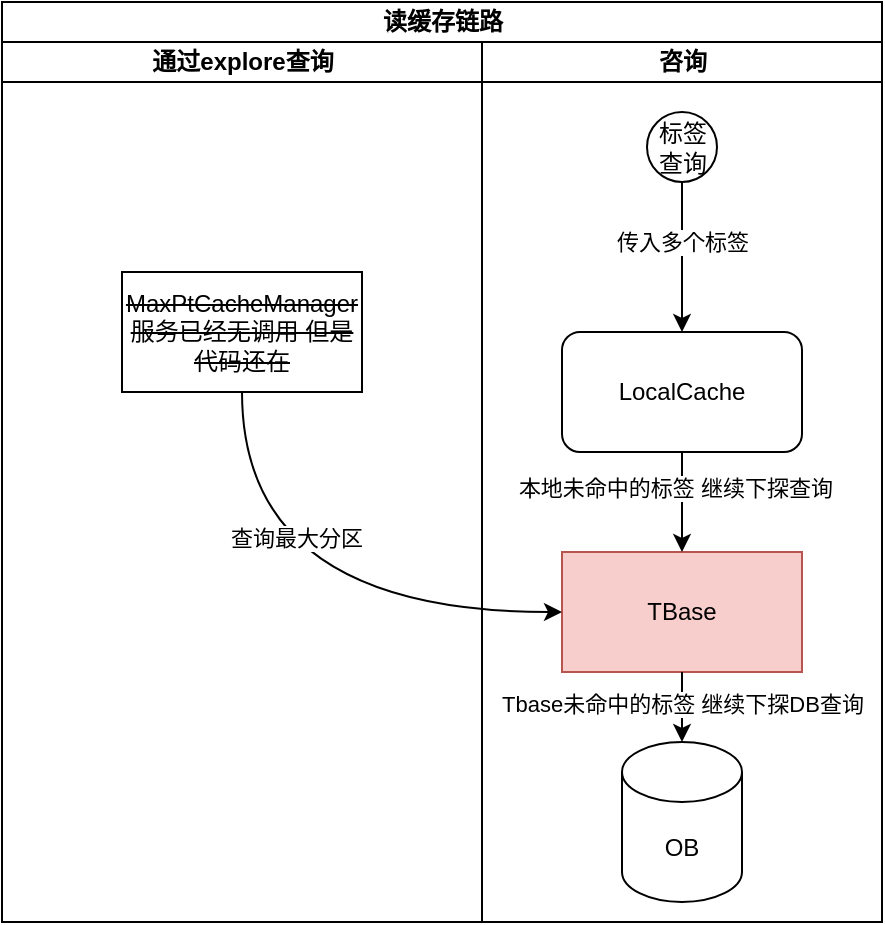 <mxfile version="22.1.7" type="github">
  <diagram name="第 1 页" id="RpbkFDHF-_dFcN8u6Mnz">
    <mxGraphModel dx="1195" dy="634" grid="1" gridSize="10" guides="1" tooltips="1" connect="1" arrows="1" fold="1" page="1" pageScale="1" pageWidth="827" pageHeight="1169" math="0" shadow="0">
      <root>
        <mxCell id="0" />
        <mxCell id="1" parent="0" />
        <mxCell id="I0FjkfJMj4wii_VnlXVJ-1" value="读缓存链路" style="swimlane;childLayout=stackLayout;resizeParent=1;resizeParentMax=0;startSize=20;html=1;" vertex="1" parent="1">
          <mxGeometry x="100" y="135" width="440" height="460" as="geometry" />
        </mxCell>
        <mxCell id="I0FjkfJMj4wii_VnlXVJ-2" value="通过explore查询" style="swimlane;startSize=20;html=1;" vertex="1" parent="I0FjkfJMj4wii_VnlXVJ-1">
          <mxGeometry y="20" width="240" height="440" as="geometry" />
        </mxCell>
        <mxCell id="I0FjkfJMj4wii_VnlXVJ-33" value="&lt;strike&gt;MaxPtCacheManager&lt;br&gt;服务已经无调用 但是代码还在&lt;br&gt;&lt;/strike&gt;" style="rounded=0;whiteSpace=wrap;html=1;" vertex="1" parent="I0FjkfJMj4wii_VnlXVJ-2">
          <mxGeometry x="60" y="115" width="120" height="60" as="geometry" />
        </mxCell>
        <mxCell id="I0FjkfJMj4wii_VnlXVJ-8" value="咨询" style="swimlane;startSize=20;html=1;" vertex="1" parent="I0FjkfJMj4wii_VnlXVJ-1">
          <mxGeometry x="240" y="20" width="200" height="440" as="geometry" />
        </mxCell>
        <mxCell id="I0FjkfJMj4wii_VnlXVJ-22" value="TBase" style="rounded=0;whiteSpace=wrap;html=1;fillColor=#f8cecc;strokeColor=#b85450;" vertex="1" parent="I0FjkfJMj4wii_VnlXVJ-8">
          <mxGeometry x="40" y="255" width="120" height="60" as="geometry" />
        </mxCell>
        <mxCell id="I0FjkfJMj4wii_VnlXVJ-27" value="" style="edgeStyle=orthogonalEdgeStyle;rounded=0;orthogonalLoop=1;jettySize=auto;html=1;" edge="1" parent="I0FjkfJMj4wii_VnlXVJ-8" source="I0FjkfJMj4wii_VnlXVJ-24" target="I0FjkfJMj4wii_VnlXVJ-26">
          <mxGeometry relative="1" as="geometry" />
        </mxCell>
        <mxCell id="I0FjkfJMj4wii_VnlXVJ-39" value="传入多个标签" style="edgeLabel;html=1;align=center;verticalAlign=middle;resizable=0;points=[];" vertex="1" connectable="0" parent="I0FjkfJMj4wii_VnlXVJ-27">
          <mxGeometry x="-0.2" relative="1" as="geometry">
            <mxPoint as="offset" />
          </mxGeometry>
        </mxCell>
        <mxCell id="I0FjkfJMj4wii_VnlXVJ-24" value="标签查询" style="ellipse;whiteSpace=wrap;html=1;" vertex="1" parent="I0FjkfJMj4wii_VnlXVJ-8">
          <mxGeometry x="82.5" y="35" width="35" height="35" as="geometry" />
        </mxCell>
        <mxCell id="I0FjkfJMj4wii_VnlXVJ-28" value="" style="edgeStyle=orthogonalEdgeStyle;rounded=0;orthogonalLoop=1;jettySize=auto;html=1;" edge="1" parent="I0FjkfJMj4wii_VnlXVJ-8" source="I0FjkfJMj4wii_VnlXVJ-26" target="I0FjkfJMj4wii_VnlXVJ-22">
          <mxGeometry relative="1" as="geometry" />
        </mxCell>
        <mxCell id="I0FjkfJMj4wii_VnlXVJ-29" value="本地未命中的标签 继续下探查询&amp;nbsp;" style="edgeLabel;html=1;align=center;verticalAlign=middle;resizable=0;points=[];" vertex="1" connectable="0" parent="I0FjkfJMj4wii_VnlXVJ-28">
          <mxGeometry x="-0.291" y="-2" relative="1" as="geometry">
            <mxPoint as="offset" />
          </mxGeometry>
        </mxCell>
        <mxCell id="I0FjkfJMj4wii_VnlXVJ-26" value="LocalCache" style="rounded=1;whiteSpace=wrap;html=1;" vertex="1" parent="I0FjkfJMj4wii_VnlXVJ-8">
          <mxGeometry x="40" y="145" width="120" height="60" as="geometry" />
        </mxCell>
        <mxCell id="I0FjkfJMj4wii_VnlXVJ-30" value="OB" style="shape=cylinder3;whiteSpace=wrap;html=1;boundedLbl=1;backgroundOutline=1;size=15;" vertex="1" parent="I0FjkfJMj4wii_VnlXVJ-8">
          <mxGeometry x="70" y="350" width="60" height="80" as="geometry" />
        </mxCell>
        <mxCell id="I0FjkfJMj4wii_VnlXVJ-31" style="edgeStyle=orthogonalEdgeStyle;rounded=0;orthogonalLoop=1;jettySize=auto;html=1;entryX=0.5;entryY=0;entryDx=0;entryDy=0;entryPerimeter=0;" edge="1" parent="I0FjkfJMj4wii_VnlXVJ-8" source="I0FjkfJMj4wii_VnlXVJ-22" target="I0FjkfJMj4wii_VnlXVJ-30">
          <mxGeometry relative="1" as="geometry" />
        </mxCell>
        <mxCell id="I0FjkfJMj4wii_VnlXVJ-32" value="Tbase未命中的标签 继续下探DB查询" style="edgeLabel;html=1;align=center;verticalAlign=middle;resizable=0;points=[];" vertex="1" connectable="0" parent="I0FjkfJMj4wii_VnlXVJ-31">
          <mxGeometry x="0.156" relative="1" as="geometry">
            <mxPoint as="offset" />
          </mxGeometry>
        </mxCell>
        <mxCell id="I0FjkfJMj4wii_VnlXVJ-41" style="edgeStyle=orthogonalEdgeStyle;rounded=0;orthogonalLoop=1;jettySize=auto;html=1;entryX=0;entryY=0.5;entryDx=0;entryDy=0;exitX=0.5;exitY=1;exitDx=0;exitDy=0;curved=1;" edge="1" parent="I0FjkfJMj4wii_VnlXVJ-1" source="I0FjkfJMj4wii_VnlXVJ-33" target="I0FjkfJMj4wii_VnlXVJ-22">
          <mxGeometry relative="1" as="geometry" />
        </mxCell>
        <mxCell id="I0FjkfJMj4wii_VnlXVJ-42" value="查询最大分区" style="edgeLabel;html=1;align=center;verticalAlign=middle;resizable=0;points=[];" vertex="1" connectable="0" parent="I0FjkfJMj4wii_VnlXVJ-41">
          <mxGeometry x="-0.458" y="27" relative="1" as="geometry">
            <mxPoint as="offset" />
          </mxGeometry>
        </mxCell>
      </root>
    </mxGraphModel>
  </diagram>
</mxfile>
